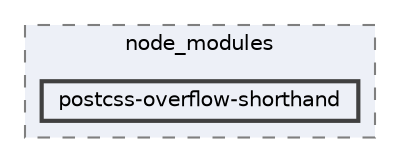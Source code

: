 digraph "pkiclassroomrescheduler/src/main/frontend/node_modules/postcss-overflow-shorthand"
{
 // LATEX_PDF_SIZE
  bgcolor="transparent";
  edge [fontname=Helvetica,fontsize=10,labelfontname=Helvetica,labelfontsize=10];
  node [fontname=Helvetica,fontsize=10,shape=box,height=0.2,width=0.4];
  compound=true
  subgraph clusterdir_72953eda66ccb3a2722c28e1c3e6c23b {
    graph [ bgcolor="#edf0f7", pencolor="grey50", label="node_modules", fontname=Helvetica,fontsize=10 style="filled,dashed", URL="dir_72953eda66ccb3a2722c28e1c3e6c23b.html",tooltip=""]
  dir_adac845da963932e003f3ec78b7e9eb6 [label="postcss-overflow-shorthand", fillcolor="#edf0f7", color="grey25", style="filled,bold", URL="dir_adac845da963932e003f3ec78b7e9eb6.html",tooltip=""];
  }
}
